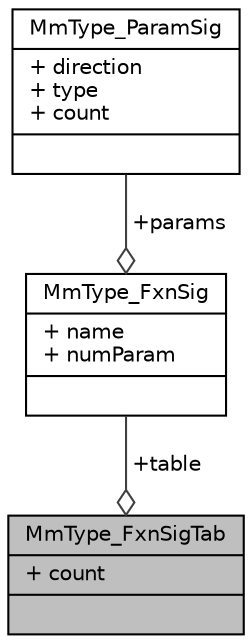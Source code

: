 digraph "MmType_FxnSigTab"
{
  edge [fontname="Helvetica",fontsize="10",labelfontname="Helvetica",labelfontsize="10"];
  node [fontname="Helvetica",fontsize="10",shape=record];
  Node1 [label="{MmType_FxnSigTab\n|+ count\l|}",height=0.2,width=0.4,color="black", fillcolor="grey75", style="filled", fontcolor="black"];
  Node2 -> Node1 [color="grey25",fontsize="10",style="solid",label=" +table" ,arrowhead="odiamond",fontname="Helvetica"];
  Node2 [label="{MmType_FxnSig\n|+ name\l+ numParam\l|}",height=0.2,width=0.4,color="black", fillcolor="white", style="filled",URL="$struct_mm_type___fxn_sig.html",tooltip="Function Signature. "];
  Node3 -> Node2 [color="grey25",fontsize="10",style="solid",label=" +params" ,arrowhead="odiamond",fontname="Helvetica"];
  Node3 [label="{MmType_ParamSig\n|+ direction\l+ type\l+ count\l|}",height=0.2,width=0.4,color="black", fillcolor="white", style="filled",URL="$struct_mm_type___param_sig.html",tooltip="Parameter Signature. "];
}
